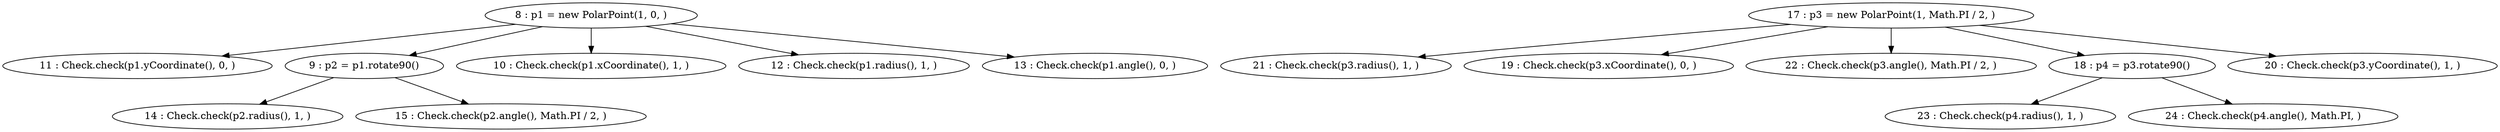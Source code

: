 digraph G {
"8 : p1 = new PolarPoint(1, 0, )"
"8 : p1 = new PolarPoint(1, 0, )" -> "11 : Check.check(p1.yCoordinate(), 0, )"
"8 : p1 = new PolarPoint(1, 0, )" -> "9 : p2 = p1.rotate90()"
"8 : p1 = new PolarPoint(1, 0, )" -> "10 : Check.check(p1.xCoordinate(), 1, )"
"8 : p1 = new PolarPoint(1, 0, )" -> "12 : Check.check(p1.radius(), 1, )"
"8 : p1 = new PolarPoint(1, 0, )" -> "13 : Check.check(p1.angle(), 0, )"
"9 : p2 = p1.rotate90()"
"9 : p2 = p1.rotate90()" -> "14 : Check.check(p2.radius(), 1, )"
"9 : p2 = p1.rotate90()" -> "15 : Check.check(p2.angle(), Math.PI / 2, )"
"10 : Check.check(p1.xCoordinate(), 1, )"
"11 : Check.check(p1.yCoordinate(), 0, )"
"12 : Check.check(p1.radius(), 1, )"
"13 : Check.check(p1.angle(), 0, )"
"14 : Check.check(p2.radius(), 1, )"
"15 : Check.check(p2.angle(), Math.PI / 2, )"
"17 : p3 = new PolarPoint(1, Math.PI / 2, )"
"17 : p3 = new PolarPoint(1, Math.PI / 2, )" -> "21 : Check.check(p3.radius(), 1, )"
"17 : p3 = new PolarPoint(1, Math.PI / 2, )" -> "19 : Check.check(p3.xCoordinate(), 0, )"
"17 : p3 = new PolarPoint(1, Math.PI / 2, )" -> "22 : Check.check(p3.angle(), Math.PI / 2, )"
"17 : p3 = new PolarPoint(1, Math.PI / 2, )" -> "18 : p4 = p3.rotate90()"
"17 : p3 = new PolarPoint(1, Math.PI / 2, )" -> "20 : Check.check(p3.yCoordinate(), 1, )"
"18 : p4 = p3.rotate90()"
"18 : p4 = p3.rotate90()" -> "23 : Check.check(p4.radius(), 1, )"
"18 : p4 = p3.rotate90()" -> "24 : Check.check(p4.angle(), Math.PI, )"
"19 : Check.check(p3.xCoordinate(), 0, )"
"20 : Check.check(p3.yCoordinate(), 1, )"
"21 : Check.check(p3.radius(), 1, )"
"22 : Check.check(p3.angle(), Math.PI / 2, )"
"23 : Check.check(p4.radius(), 1, )"
"24 : Check.check(p4.angle(), Math.PI, )"
}